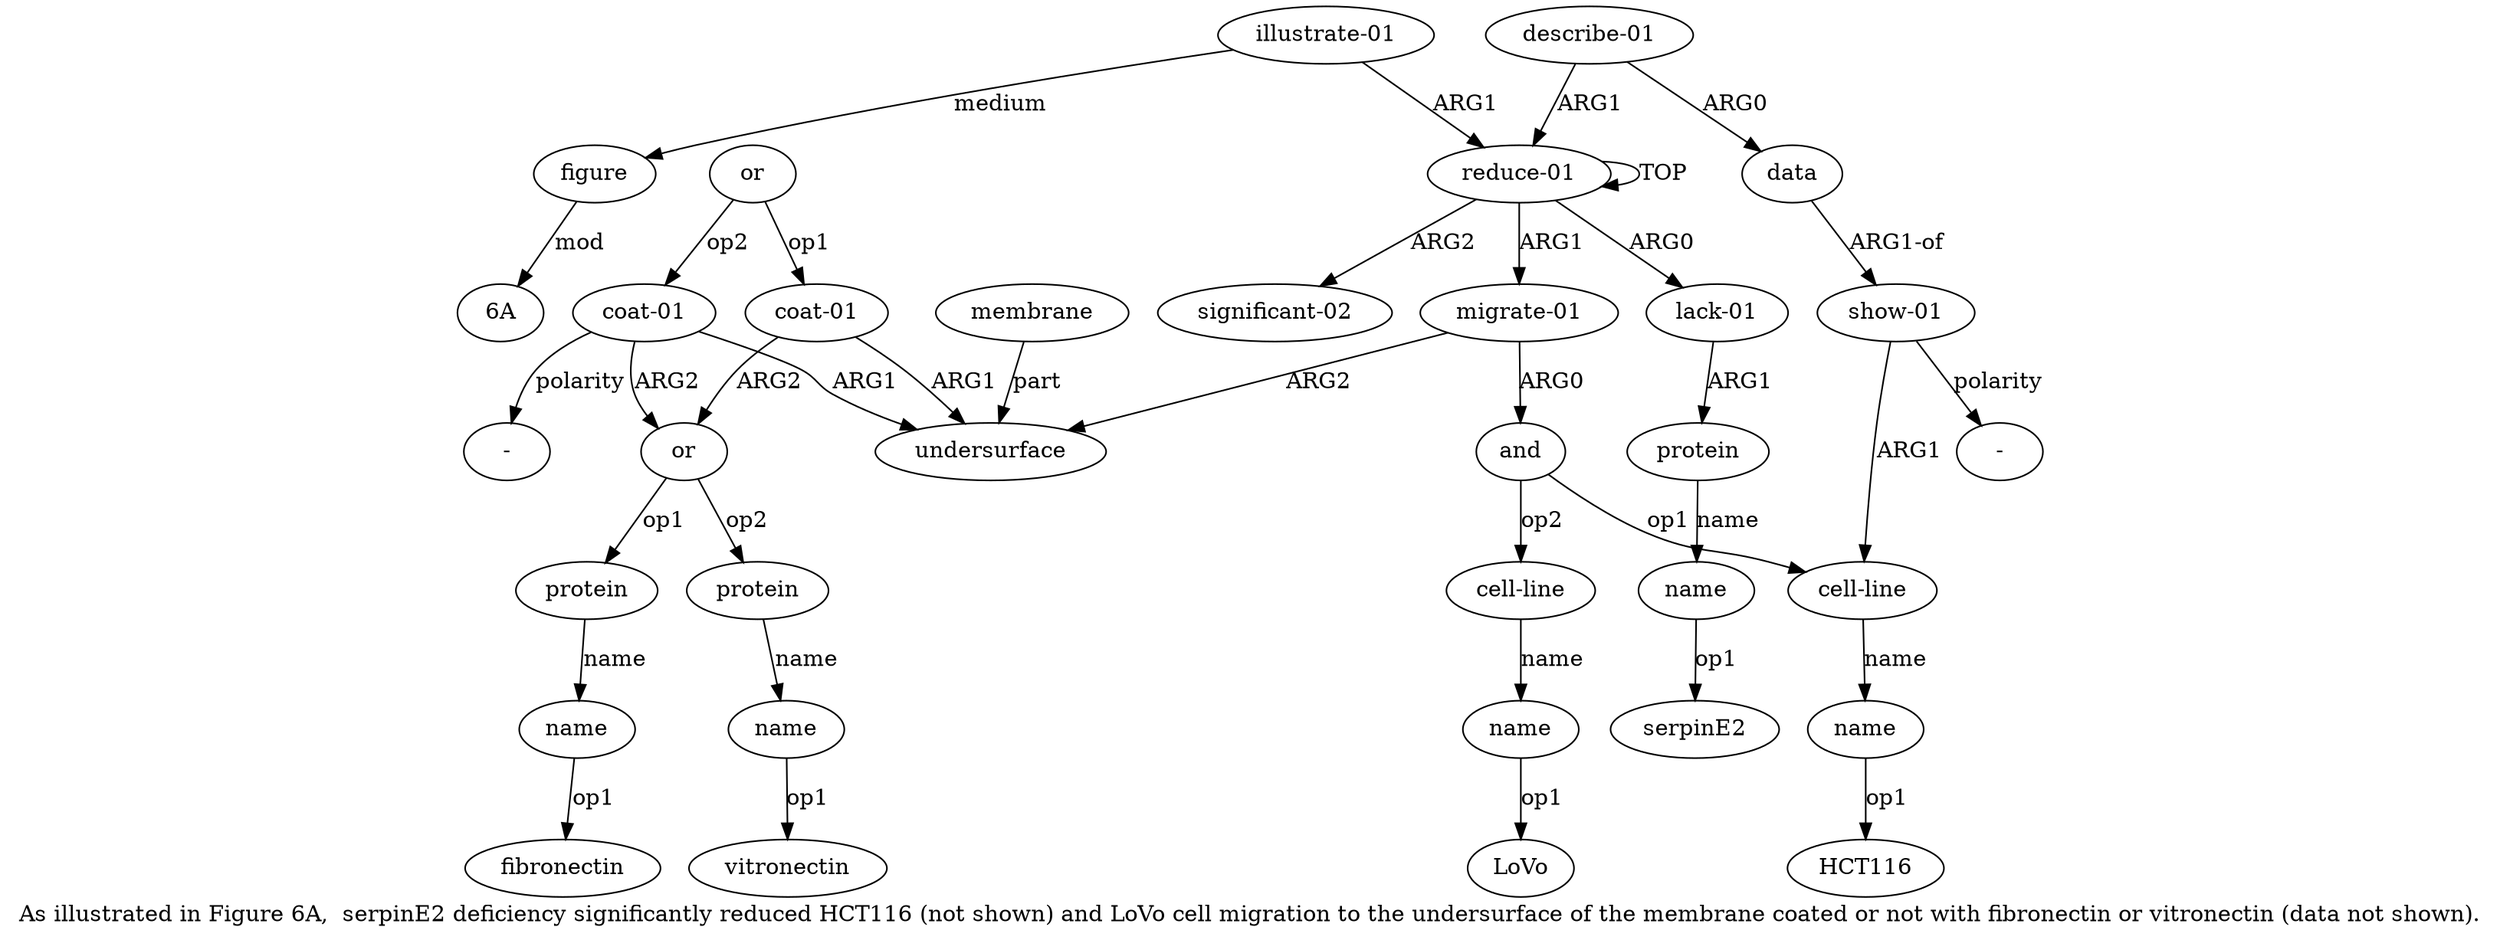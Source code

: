 digraph  {
	graph [label="As illustrated in Figure 6A,  serpinE2 deficiency significantly reduced HCT116 (not shown) and LoVo cell migration to the undersurface \
of the membrane coated or not with fibronectin or vitronectin (data not shown)."];
	node [label="\N"];
	a20	 [color=black,
		gold_ind=20,
		gold_label="coat-01",
		label="coat-01",
		test_ind=20,
		test_label="coat-01"];
	a14	 [color=black,
		gold_ind=14,
		gold_label=or,
		label=or,
		test_ind=14,
		test_label=or];
	a20 -> a14 [key=0,
	color=black,
	gold_label=ARG2,
	label=ARG2,
	test_label=ARG2];
a11 [color=black,
	gold_ind=11,
	gold_label=undersurface,
	label=undersurface,
	test_ind=11,
	test_label=undersurface];
a20 -> a11 [key=0,
color=black,
gold_label=ARG1,
label=ARG1,
test_label=ARG1];
"a20 -" [color=black,
gold_ind=-1,
gold_label="-",
label="-",
test_ind=-1,
test_label="-"];
a20 -> "a20 -" [key=0,
color=black,
gold_label=polarity,
label=polarity,
test_label=polarity];
a21 [color=black,
gold_ind=21,
gold_label="significant-02",
label="significant-02",
test_ind=21,
test_label="significant-02"];
a22 [color=black,
gold_ind=22,
gold_label="illustrate-01",
label="illustrate-01",
test_ind=22,
test_label="illustrate-01"];
a23 [color=black,
gold_ind=23,
gold_label=figure,
label=figure,
test_ind=23,
test_label=figure];
a22 -> a23 [key=0,
color=black,
gold_label=medium,
label=medium,
test_label=medium];
a0 [color=black,
gold_ind=0,
gold_label="reduce-01",
label="reduce-01",
test_ind=0,
test_label="reduce-01"];
a22 -> a0 [key=0,
color=black,
gold_label=ARG1,
label=ARG1,
test_label=ARG1];
"a23 6A" [color=black,
gold_ind=-1,
gold_label="6A",
label="6A",
test_ind=-1,
test_label="6A"];
a23 -> "a23 6A" [key=0,
color=black,
gold_label=mod,
label=mod,
test_label=mod];
a24 [color=black,
gold_ind=24,
gold_label="describe-01",
label="describe-01",
test_ind=24,
test_label="describe-01"];
a25 [color=black,
gold_ind=25,
gold_label=data,
label=data,
test_ind=25,
test_label=data];
a24 -> a25 [key=0,
color=black,
gold_label=ARG0,
label=ARG0,
test_label=ARG0];
a24 -> a0 [key=0,
color=black,
gold_label=ARG1,
label=ARG1,
test_label=ARG1];
a8 [color=black,
gold_ind=8,
gold_label="show-01",
label="show-01",
test_ind=8,
test_label="show-01"];
a25 -> a8 [key=0,
color=black,
gold_label="ARG1-of",
label="ARG1-of",
test_label="ARG1-of"];
"a7 HCT116" [color=black,
gold_ind=-1,
gold_label=HCT116,
label=HCT116,
test_ind=-1,
test_label=HCT116];
"a8 -" [color=black,
gold_ind=-1,
gold_label="-",
label="-",
test_ind=-1,
test_label="-"];
a15 [color=black,
gold_ind=15,
gold_label=protein,
label=protein,
test_ind=15,
test_label=protein];
a16 [color=black,
gold_ind=16,
gold_label=name,
label=name,
test_ind=16,
test_label=name];
a15 -> a16 [key=0,
color=black,
gold_label=name,
label=name,
test_label=name];
a14 -> a15 [key=0,
color=black,
gold_label=op1,
label=op1,
test_label=op1];
a17 [color=black,
gold_ind=17,
gold_label=protein,
label=protein,
test_ind=17,
test_label=protein];
a14 -> a17 [key=0,
color=black,
gold_label=op2,
label=op2,
test_label=op2];
a18 [color=black,
gold_ind=18,
gold_label=name,
label=name,
test_ind=18,
test_label=name];
a17 -> a18 [key=0,
color=black,
gold_label=name,
label=name,
test_label=name];
"a16 fibronectin" [color=black,
gold_ind=-1,
gold_label=fibronectin,
label=fibronectin,
test_ind=-1,
test_label=fibronectin];
a16 -> "a16 fibronectin" [key=0,
color=black,
gold_label=op1,
label=op1,
test_label=op1];
a10 [color=black,
gold_ind=10,
gold_label=name,
label=name,
test_ind=10,
test_label=name];
"a10 LoVo" [color=black,
gold_ind=-1,
gold_label=LoVo,
label=LoVo,
test_ind=-1,
test_label=LoVo];
a10 -> "a10 LoVo" [key=0,
color=black,
gold_label=op1,
label=op1,
test_label=op1];
a13 [color=black,
gold_ind=13,
gold_label="coat-01",
label="coat-01",
test_ind=13,
test_label="coat-01"];
a13 -> a14 [key=0,
color=black,
gold_label=ARG2,
label=ARG2,
test_label=ARG2];
a13 -> a11 [key=0,
color=black,
gold_label=ARG1,
label=ARG1,
test_label=ARG1];
a12 [color=black,
gold_ind=12,
gold_label=membrane,
label=membrane,
test_ind=12,
test_label=membrane];
a12 -> a11 [key=0,
color=black,
gold_label=part,
label=part,
test_label=part];
"a18 vitronectin" [color=black,
gold_ind=-1,
gold_label=vitronectin,
label=vitronectin,
test_ind=-1,
test_label=vitronectin];
a19 [color=black,
gold_ind=19,
gold_label=or,
label=or,
test_ind=19,
test_label=or];
a19 -> a20 [key=0,
color=black,
gold_label=op2,
label=op2,
test_label=op2];
a19 -> a13 [key=0,
color=black,
gold_label=op1,
label=op1,
test_label=op1];
a18 -> "a18 vitronectin" [key=0,
color=black,
gold_label=op1,
label=op1,
test_label=op1];
a1 [color=black,
gold_ind=1,
gold_label="lack-01",
label="lack-01",
test_ind=1,
test_label="lack-01"];
a2 [color=black,
gold_ind=2,
gold_label=protein,
label=protein,
test_ind=2,
test_label=protein];
a1 -> a2 [key=0,
color=black,
gold_label=ARG1,
label=ARG1,
test_label=ARG1];
a0 -> a21 [key=0,
color=black,
gold_label=ARG2,
label=ARG2,
test_label=ARG2];
a0 -> a1 [key=0,
color=black,
gold_label=ARG0,
label=ARG0,
test_label=ARG0];
a0 -> a0 [key=0,
color=black,
gold_label=TOP,
label=TOP,
test_label=TOP];
a4 [color=black,
gold_ind=4,
gold_label="migrate-01",
label="migrate-01",
test_ind=4,
test_label="migrate-01"];
a0 -> a4 [key=0,
color=black,
gold_label=ARG1,
label=ARG1,
test_label=ARG1];
a3 [color=black,
gold_ind=3,
gold_label=name,
label=name,
test_ind=3,
test_label=name];
"a3 serpinE2" [color=black,
gold_ind=-1,
gold_label=serpinE2,
label=serpinE2,
test_ind=-1,
test_label=serpinE2];
a3 -> "a3 serpinE2" [key=0,
color=black,
gold_label=op1,
label=op1,
test_label=op1];
a2 -> a3 [key=0,
color=black,
gold_label=name,
label=name,
test_label=name];
a5 [color=black,
gold_ind=5,
gold_label=and,
label=and,
test_ind=5,
test_label=and];
a6 [color=black,
gold_ind=6,
gold_label="cell-line",
label="cell-line",
test_ind=6,
test_label="cell-line"];
a5 -> a6 [key=0,
color=black,
gold_label=op1,
label=op1,
test_label=op1];
a9 [color=black,
gold_ind=9,
gold_label="cell-line",
label="cell-line",
test_ind=9,
test_label="cell-line"];
a5 -> a9 [key=0,
color=black,
gold_label=op2,
label=op2,
test_label=op2];
a4 -> a11 [key=0,
color=black,
gold_label=ARG2,
label=ARG2,
test_label=ARG2];
a4 -> a5 [key=0,
color=black,
gold_label=ARG0,
label=ARG0,
test_label=ARG0];
a7 [color=black,
gold_ind=7,
gold_label=name,
label=name,
test_ind=7,
test_label=name];
a7 -> "a7 HCT116" [key=0,
color=black,
gold_label=op1,
label=op1,
test_label=op1];
a6 -> a7 [key=0,
color=black,
gold_label=name,
label=name,
test_label=name];
a9 -> a10 [key=0,
color=black,
gold_label=name,
label=name,
test_label=name];
a8 -> "a8 -" [key=0,
color=black,
gold_label=polarity,
label=polarity,
test_label=polarity];
a8 -> a6 [key=0,
color=black,
gold_label=ARG1,
label=ARG1,
test_label=ARG1];
}
